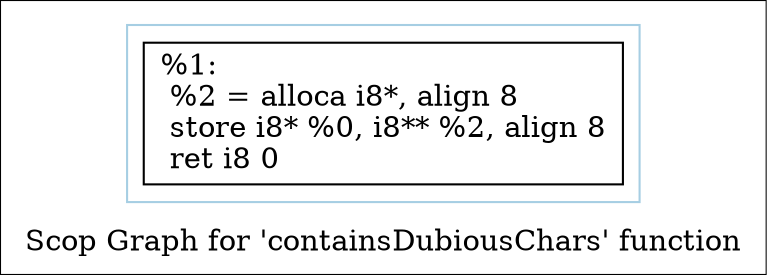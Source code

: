 digraph "Scop Graph for 'containsDubiousChars' function" {
	label="Scop Graph for 'containsDubiousChars' function";

	Node0x28602d0 [shape=record,label="{%1:\l  %2 = alloca i8*, align 8\l  store i8* %0, i8** %2, align 8\l  ret i8 0\l}"];
	colorscheme = "paired12"
        subgraph cluster_0x2941c60 {
          label = "";
          style = solid;
          color = 1
          Node0x28602d0;
        }
}
